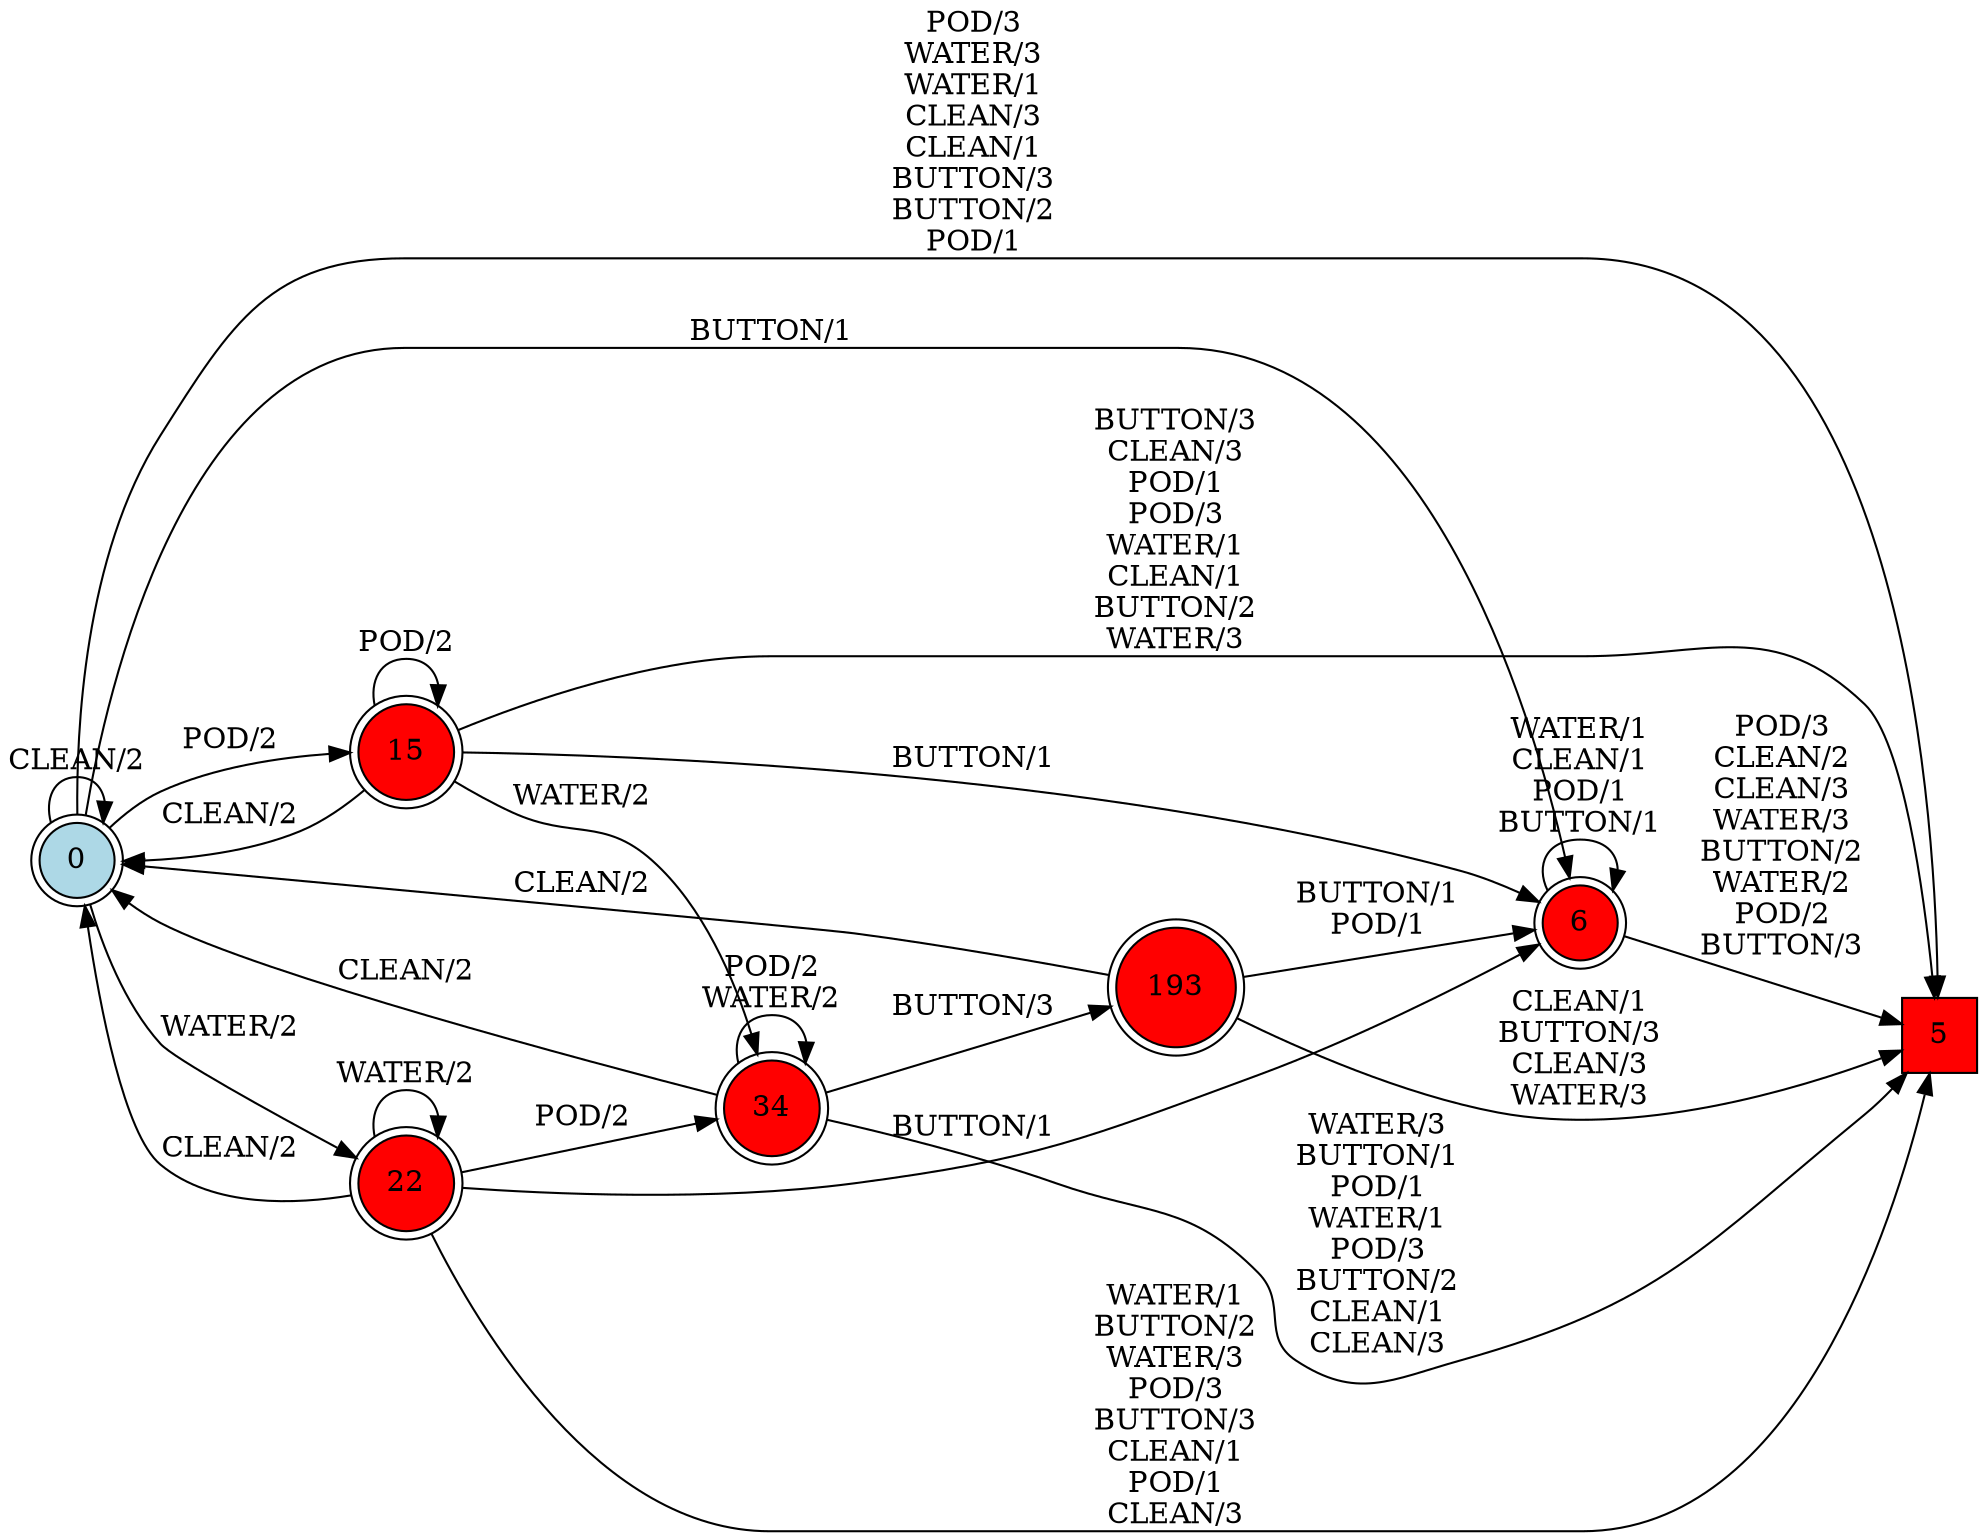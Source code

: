 digraph G {
  rankdir=LR;
  node [shape=circle, style=filled, fillcolor=white];
  "0" [isInitial=True, fillcolor=lightblue, shape=doublecircle];
  "5" [fillcolor=red, shape=square];
  "6" [fillcolor=red, shape=doublecircle];
  "15" [fillcolor=red, shape=doublecircle];
  "22" [fillcolor=red, shape=doublecircle];
  "34" [fillcolor=red, shape=doublecircle];
  "193" [fillcolor=red, shape=doublecircle];
  "0" -> "6" [label="BUTTON/1"];
  "0" -> "15" [label="POD/2"];
  "0" -> "22" [label="WATER/2"];
  "0" -> "5" [label="POD/3\nWATER/3\nWATER/1\nCLEAN/3\nCLEAN/1\nBUTTON/3\nBUTTON/2\nPOD/1"];
  "0" -> "0" [label="CLEAN/2"];
  "6" -> "5" [label="POD/3\nCLEAN/2\nCLEAN/3\nWATER/3\nBUTTON/2\nWATER/2\nPOD/2\nBUTTON/3"];
  "6" -> "6" [label="WATER/1\nCLEAN/1\nPOD/1\nBUTTON/1"];
  "15" -> "34" [label="WATER/2"];
  "15" -> "5" [label="BUTTON/3\nCLEAN/3\nPOD/1\nPOD/3\nWATER/1\nCLEAN/1\nBUTTON/2\nWATER/3"];
  "15" -> "0" [label="CLEAN/2"];
  "15" -> "6" [label="BUTTON/1"];
  "15" -> "15" [label="POD/2"];
  "22" -> "5" [label="WATER/1\nBUTTON/2\nWATER/3\nPOD/3\nBUTTON/3\nCLEAN/1\nPOD/1\nCLEAN/3"];
  "22" -> "0" [label="CLEAN/2"];
  "22" -> "6" [label="BUTTON/1"];
  "22" -> "22" [label="WATER/2"];
  "22" -> "34" [label="POD/2"];
  "34" -> "193" [label="BUTTON/3"];
  "34" -> "5" [label="WATER/3\nBUTTON/1\nPOD/1\nWATER/1\nPOD/3\nBUTTON/2\nCLEAN/1\nCLEAN/3"];
  "34" -> "0" [label="CLEAN/2"];
  "34" -> "34" [label="POD/2\nWATER/2"];
  "193" -> "5" [label="CLEAN/1\nBUTTON/3\nCLEAN/3\nWATER/3"];
  "193" -> "0" [label="CLEAN/2"];
  "193" -> "6" [label="BUTTON/1\nPOD/1"];
}